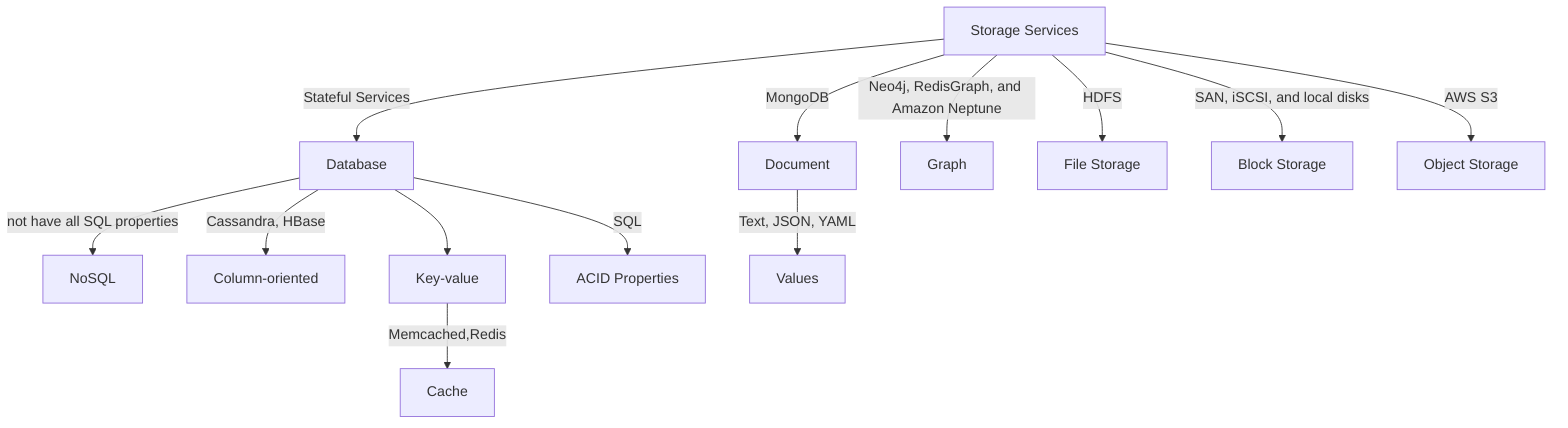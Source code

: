 graph TD;
    A[Storage Services] -->|Stateful Services| B[Database]
    B -->|not have all SQL properties| C[NoSQL]
    B -->|Cassandra, HBase| D[Column-oriented]
    B --> E[Key-value]
    A -->|MongoDB| F[Document]
    A -->|Neo4j, RedisGraph, and Amazon Neptune| G[Graph]
    A -->|HDFS| H[File Storage]
    A -->|SAN, iSCSI, and local disks| I[Block Storage]
    A -->|AWS S3| M[Object Storage]
    B -->|SQL| J[ACID Properties]
    E -->|Memcached,Redis| K[Cache]
    F -->|Text, JSON, YAML| L[Values]